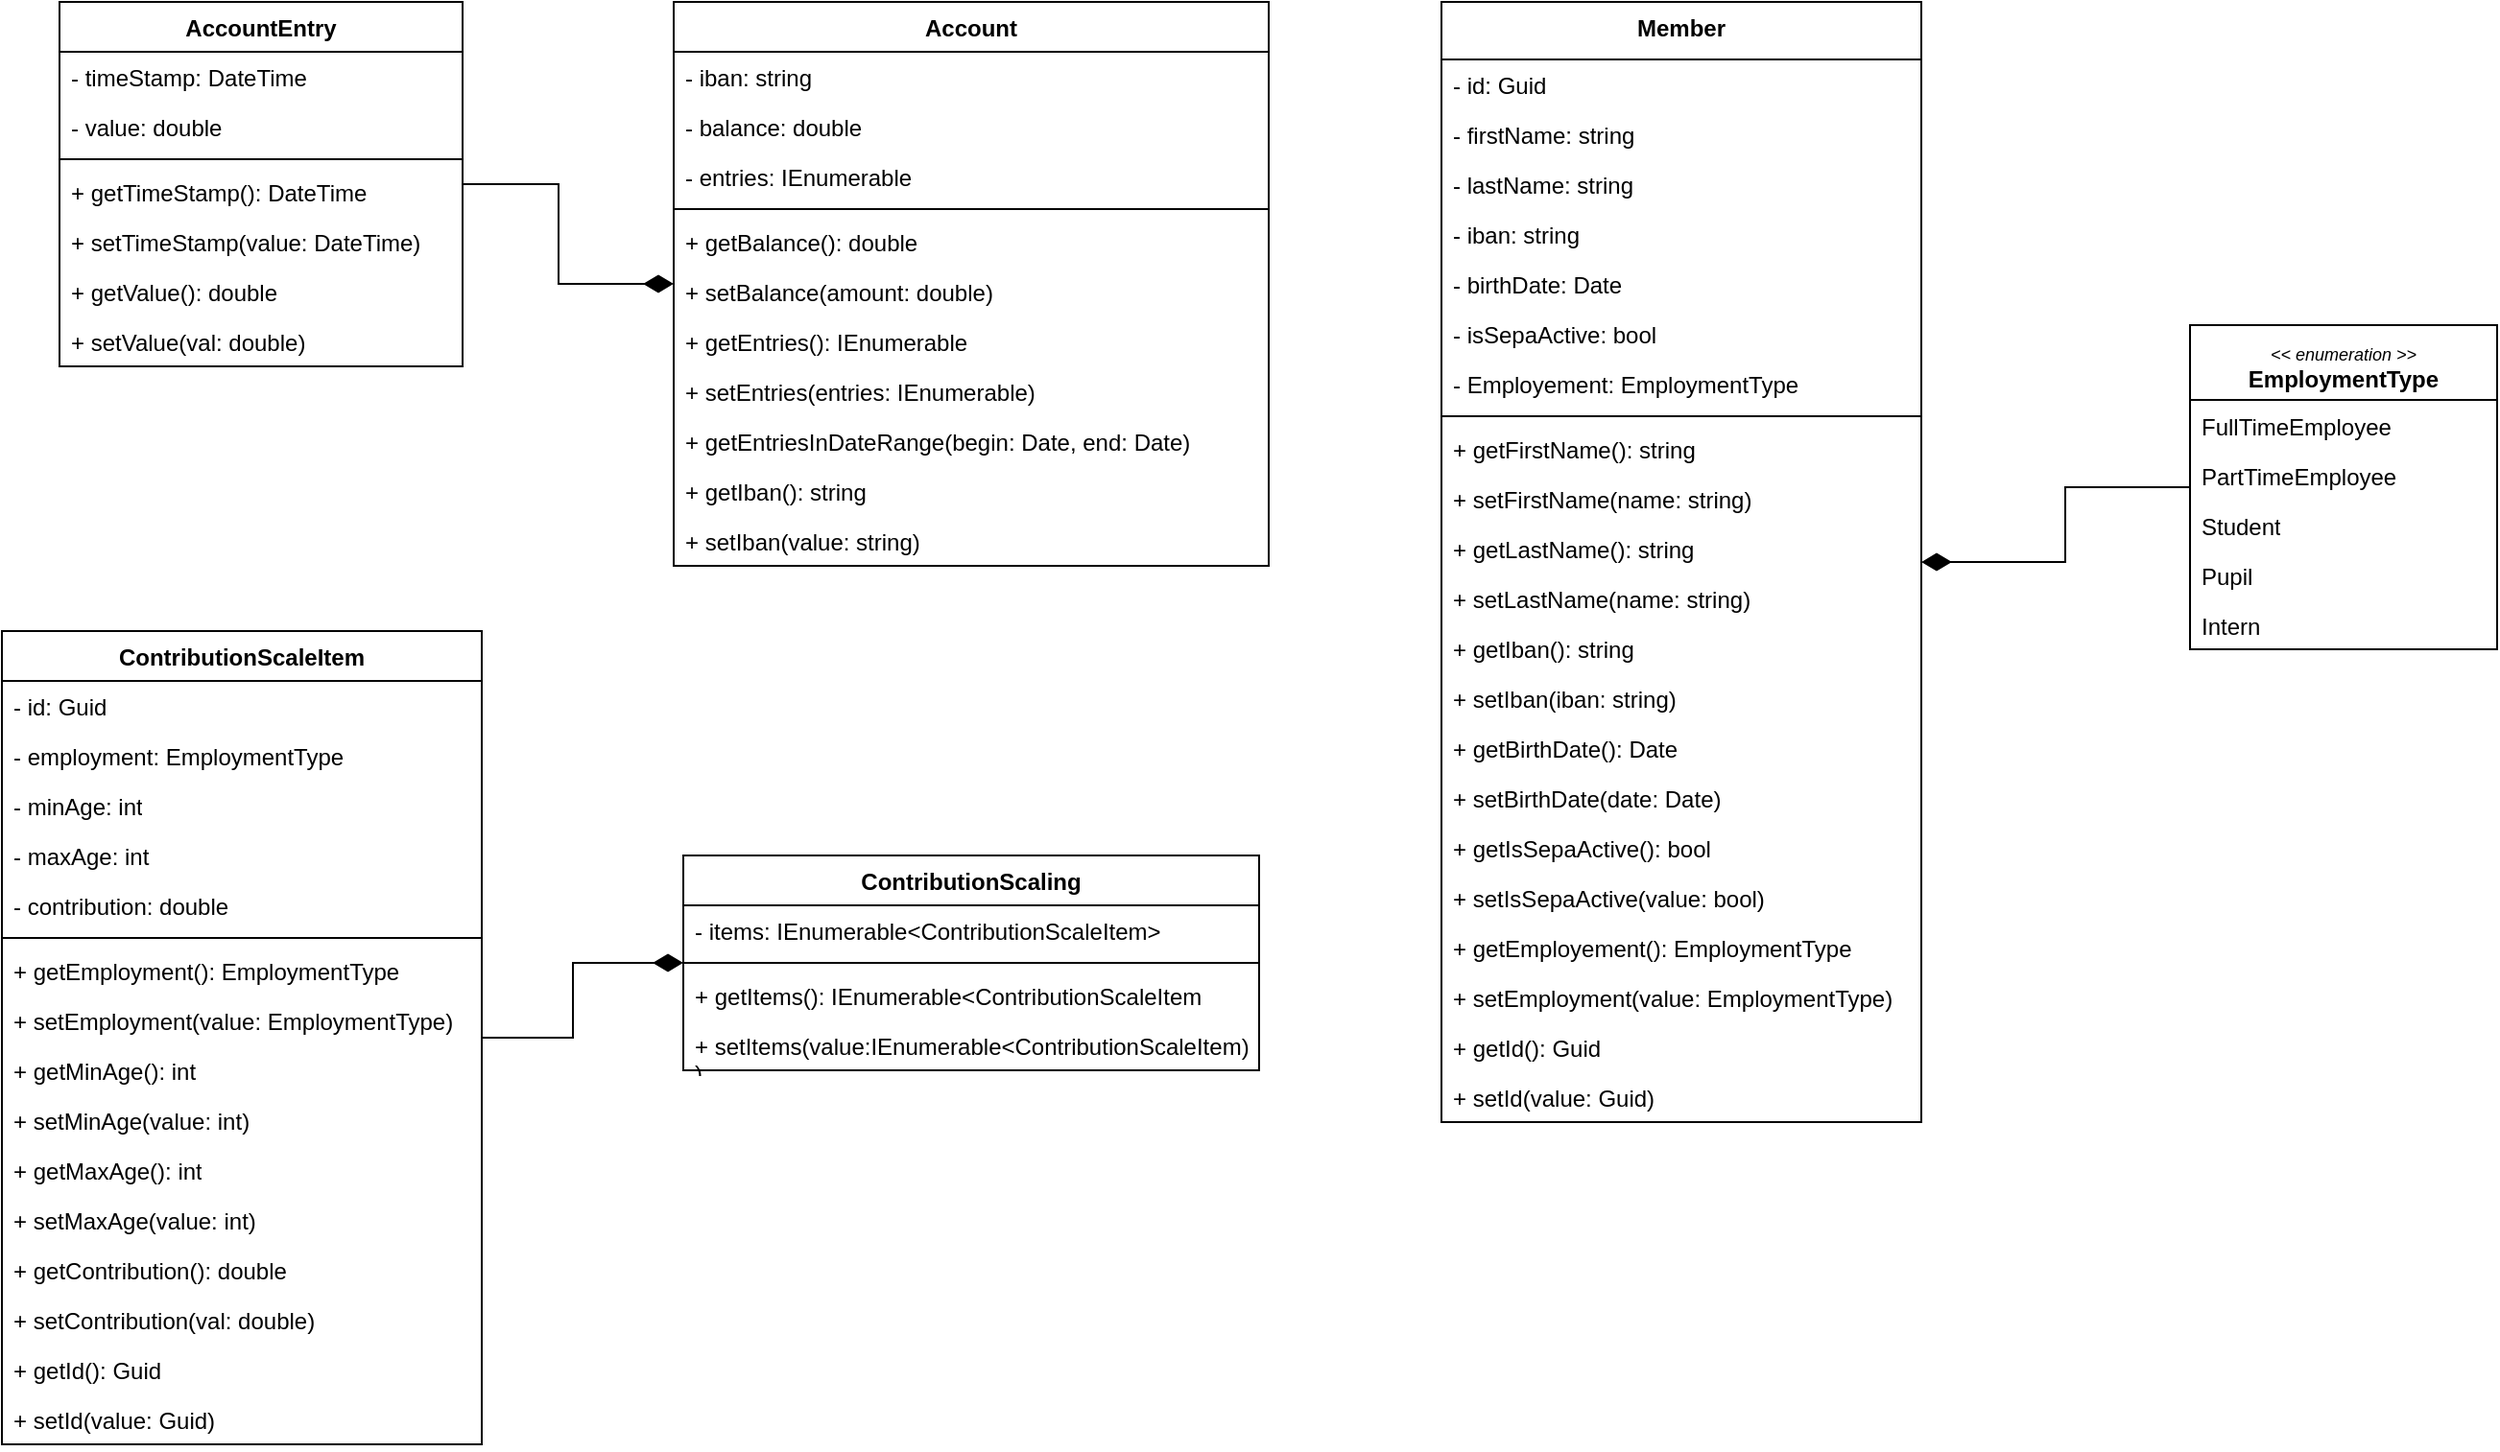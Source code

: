 <mxfile version="22.1.16" type="device">
  <diagram name="Page-1" id="3UGfqpSkEmoeIo3SocfT">
    <mxGraphModel dx="2261" dy="746" grid="1" gridSize="10" guides="1" tooltips="1" connect="1" arrows="1" fold="1" page="1" pageScale="1" pageWidth="827" pageHeight="1169" math="0" shadow="0">
      <root>
        <mxCell id="0" />
        <mxCell id="1" parent="0" />
        <mxCell id="c9hrzuOqn92rKUBjG_E1-17" value="Member" style="swimlane;fontStyle=1;align=center;verticalAlign=top;childLayout=stackLayout;horizontal=1;startSize=30;horizontalStack=0;resizeParent=1;resizeParentMax=0;resizeLast=0;collapsible=1;marginBottom=0;whiteSpace=wrap;html=1;" parent="1" vertex="1">
          <mxGeometry x="190" y="140" width="250" height="584" as="geometry">
            <mxRectangle x="334" y="240" width="70" height="30" as="alternateBounds" />
          </mxGeometry>
        </mxCell>
        <mxCell id="THmzbvR01mty7QHqaG7T-1" value="- id: Guid" style="text;strokeColor=none;fillColor=none;align=left;verticalAlign=top;spacingLeft=4;spacingRight=4;overflow=hidden;rotatable=0;points=[[0,0.5],[1,0.5]];portConstraint=eastwest;whiteSpace=wrap;html=1;" parent="c9hrzuOqn92rKUBjG_E1-17" vertex="1">
          <mxGeometry y="30" width="250" height="26" as="geometry" />
        </mxCell>
        <mxCell id="c9hrzuOqn92rKUBjG_E1-18" value="- firstName: string" style="text;strokeColor=none;fillColor=none;align=left;verticalAlign=top;spacingLeft=4;spacingRight=4;overflow=hidden;rotatable=0;points=[[0,0.5],[1,0.5]];portConstraint=eastwest;whiteSpace=wrap;html=1;" parent="c9hrzuOqn92rKUBjG_E1-17" vertex="1">
          <mxGeometry y="56" width="250" height="26" as="geometry" />
        </mxCell>
        <mxCell id="c9hrzuOqn92rKUBjG_E1-25" value="- lastName: string" style="text;strokeColor=none;fillColor=none;align=left;verticalAlign=top;spacingLeft=4;spacingRight=4;overflow=hidden;rotatable=0;points=[[0,0.5],[1,0.5]];portConstraint=eastwest;whiteSpace=wrap;html=1;" parent="c9hrzuOqn92rKUBjG_E1-17" vertex="1">
          <mxGeometry y="82" width="250" height="26" as="geometry" />
        </mxCell>
        <mxCell id="c9hrzuOqn92rKUBjG_E1-26" value="- iban: string" style="text;strokeColor=none;fillColor=none;align=left;verticalAlign=top;spacingLeft=4;spacingRight=4;overflow=hidden;rotatable=0;points=[[0,0.5],[1,0.5]];portConstraint=eastwest;whiteSpace=wrap;html=1;" parent="c9hrzuOqn92rKUBjG_E1-17" vertex="1">
          <mxGeometry y="108" width="250" height="26" as="geometry" />
        </mxCell>
        <mxCell id="c9hrzuOqn92rKUBjG_E1-29" value="- birthDate: Date" style="text;strokeColor=none;fillColor=none;align=left;verticalAlign=top;spacingLeft=4;spacingRight=4;overflow=hidden;rotatable=0;points=[[0,0.5],[1,0.5]];portConstraint=eastwest;whiteSpace=wrap;html=1;" parent="c9hrzuOqn92rKUBjG_E1-17" vertex="1">
          <mxGeometry y="134" width="250" height="26" as="geometry" />
        </mxCell>
        <mxCell id="VNLOEZIUipvBL4JHx6kv-1" value="- isSepaActive: bool" style="text;strokeColor=none;fillColor=none;align=left;verticalAlign=top;spacingLeft=4;spacingRight=4;overflow=hidden;rotatable=0;points=[[0,0.5],[1,0.5]];portConstraint=eastwest;whiteSpace=wrap;html=1;" parent="c9hrzuOqn92rKUBjG_E1-17" vertex="1">
          <mxGeometry y="160" width="250" height="26" as="geometry" />
        </mxCell>
        <mxCell id="JQuOyQ6E8V43TqgNk2PF-10" value="- Employement: EmploymentType" style="text;strokeColor=none;fillColor=none;align=left;verticalAlign=top;spacingLeft=4;spacingRight=4;overflow=hidden;rotatable=0;points=[[0,0.5],[1,0.5]];portConstraint=eastwest;whiteSpace=wrap;html=1;" parent="c9hrzuOqn92rKUBjG_E1-17" vertex="1">
          <mxGeometry y="186" width="250" height="26" as="geometry" />
        </mxCell>
        <mxCell id="c9hrzuOqn92rKUBjG_E1-19" value="" style="line;strokeWidth=1;fillColor=none;align=left;verticalAlign=middle;spacingTop=-1;spacingLeft=3;spacingRight=3;rotatable=0;labelPosition=right;points=[];portConstraint=eastwest;strokeColor=inherit;" parent="c9hrzuOqn92rKUBjG_E1-17" vertex="1">
          <mxGeometry y="212" width="250" height="8" as="geometry" />
        </mxCell>
        <mxCell id="c9hrzuOqn92rKUBjG_E1-20" value="+ getFirstName(): string" style="text;strokeColor=none;fillColor=none;align=left;verticalAlign=top;spacingLeft=4;spacingRight=4;overflow=hidden;rotatable=0;points=[[0,0.5],[1,0.5]];portConstraint=eastwest;whiteSpace=wrap;html=1;" parent="c9hrzuOqn92rKUBjG_E1-17" vertex="1">
          <mxGeometry y="220" width="250" height="26" as="geometry" />
        </mxCell>
        <mxCell id="c9hrzuOqn92rKUBjG_E1-66" value="+ setFirstName(name: string)" style="text;strokeColor=none;fillColor=none;align=left;verticalAlign=top;spacingLeft=4;spacingRight=4;overflow=hidden;rotatable=0;points=[[0,0.5],[1,0.5]];portConstraint=eastwest;whiteSpace=wrap;html=1;" parent="c9hrzuOqn92rKUBjG_E1-17" vertex="1">
          <mxGeometry y="246" width="250" height="26" as="geometry" />
        </mxCell>
        <mxCell id="c9hrzuOqn92rKUBjG_E1-67" value="+ getLastName(): string" style="text;strokeColor=none;fillColor=none;align=left;verticalAlign=top;spacingLeft=4;spacingRight=4;overflow=hidden;rotatable=0;points=[[0,0.5],[1,0.5]];portConstraint=eastwest;whiteSpace=wrap;html=1;" parent="c9hrzuOqn92rKUBjG_E1-17" vertex="1">
          <mxGeometry y="272" width="250" height="26" as="geometry" />
        </mxCell>
        <mxCell id="c9hrzuOqn92rKUBjG_E1-68" value="+ setLastName(name: string)" style="text;strokeColor=none;fillColor=none;align=left;verticalAlign=top;spacingLeft=4;spacingRight=4;overflow=hidden;rotatable=0;points=[[0,0.5],[1,0.5]];portConstraint=eastwest;whiteSpace=wrap;html=1;" parent="c9hrzuOqn92rKUBjG_E1-17" vertex="1">
          <mxGeometry y="298" width="250" height="26" as="geometry" />
        </mxCell>
        <mxCell id="c9hrzuOqn92rKUBjG_E1-69" value="+ getIban(): string" style="text;strokeColor=none;fillColor=none;align=left;verticalAlign=top;spacingLeft=4;spacingRight=4;overflow=hidden;rotatable=0;points=[[0,0.5],[1,0.5]];portConstraint=eastwest;whiteSpace=wrap;html=1;" parent="c9hrzuOqn92rKUBjG_E1-17" vertex="1">
          <mxGeometry y="324" width="250" height="26" as="geometry" />
        </mxCell>
        <mxCell id="c9hrzuOqn92rKUBjG_E1-70" value="+ setIban(iban: string)" style="text;strokeColor=none;fillColor=none;align=left;verticalAlign=top;spacingLeft=4;spacingRight=4;overflow=hidden;rotatable=0;points=[[0,0.5],[1,0.5]];portConstraint=eastwest;whiteSpace=wrap;html=1;" parent="c9hrzuOqn92rKUBjG_E1-17" vertex="1">
          <mxGeometry y="350" width="250" height="26" as="geometry" />
        </mxCell>
        <mxCell id="c9hrzuOqn92rKUBjG_E1-71" value="+ getBirthDate(): Date" style="text;strokeColor=none;fillColor=none;align=left;verticalAlign=top;spacingLeft=4;spacingRight=4;overflow=hidden;rotatable=0;points=[[0,0.5],[1,0.5]];portConstraint=eastwest;whiteSpace=wrap;html=1;" parent="c9hrzuOqn92rKUBjG_E1-17" vertex="1">
          <mxGeometry y="376" width="250" height="26" as="geometry" />
        </mxCell>
        <mxCell id="c9hrzuOqn92rKUBjG_E1-72" value="+ setBirthDate(date: Date)" style="text;strokeColor=none;fillColor=none;align=left;verticalAlign=top;spacingLeft=4;spacingRight=4;overflow=hidden;rotatable=0;points=[[0,0.5],[1,0.5]];portConstraint=eastwest;whiteSpace=wrap;html=1;" parent="c9hrzuOqn92rKUBjG_E1-17" vertex="1">
          <mxGeometry y="402" width="250" height="26" as="geometry" />
        </mxCell>
        <mxCell id="c9hrzuOqn92rKUBjG_E1-73" value="+ getIsSepaActive(): bool" style="text;strokeColor=none;fillColor=none;align=left;verticalAlign=top;spacingLeft=4;spacingRight=4;overflow=hidden;rotatable=0;points=[[0,0.5],[1,0.5]];portConstraint=eastwest;whiteSpace=wrap;html=1;" parent="c9hrzuOqn92rKUBjG_E1-17" vertex="1">
          <mxGeometry y="428" width="250" height="26" as="geometry" />
        </mxCell>
        <mxCell id="JQuOyQ6E8V43TqgNk2PF-1" value="+ setIsSepaActive(value: bool)" style="text;strokeColor=none;fillColor=none;align=left;verticalAlign=top;spacingLeft=4;spacingRight=4;overflow=hidden;rotatable=0;points=[[0,0.5],[1,0.5]];portConstraint=eastwest;whiteSpace=wrap;html=1;" parent="c9hrzuOqn92rKUBjG_E1-17" vertex="1">
          <mxGeometry y="454" width="250" height="26" as="geometry" />
        </mxCell>
        <mxCell id="JQuOyQ6E8V43TqgNk2PF-13" value="+ getEmployement(): EmploymentType" style="text;strokeColor=none;fillColor=none;align=left;verticalAlign=top;spacingLeft=4;spacingRight=4;overflow=hidden;rotatable=0;points=[[0,0.5],[1,0.5]];portConstraint=eastwest;whiteSpace=wrap;html=1;" parent="c9hrzuOqn92rKUBjG_E1-17" vertex="1">
          <mxGeometry y="480" width="250" height="26" as="geometry" />
        </mxCell>
        <mxCell id="JQuOyQ6E8V43TqgNk2PF-14" value="+ setEmployment(value: EmploymentType)" style="text;strokeColor=none;fillColor=none;align=left;verticalAlign=top;spacingLeft=4;spacingRight=4;overflow=hidden;rotatable=0;points=[[0,0.5],[1,0.5]];portConstraint=eastwest;whiteSpace=wrap;html=1;" parent="c9hrzuOqn92rKUBjG_E1-17" vertex="1">
          <mxGeometry y="506" width="250" height="26" as="geometry" />
        </mxCell>
        <mxCell id="THmzbvR01mty7QHqaG7T-3" value="+ getId(): Guid" style="text;strokeColor=none;fillColor=none;align=left;verticalAlign=top;spacingLeft=4;spacingRight=4;overflow=hidden;rotatable=0;points=[[0,0.5],[1,0.5]];portConstraint=eastwest;whiteSpace=wrap;html=1;" parent="c9hrzuOqn92rKUBjG_E1-17" vertex="1">
          <mxGeometry y="532" width="250" height="26" as="geometry" />
        </mxCell>
        <mxCell id="THmzbvR01mty7QHqaG7T-2" value="+ setId(value: Guid)" style="text;strokeColor=none;fillColor=none;align=left;verticalAlign=top;spacingLeft=4;spacingRight=4;overflow=hidden;rotatable=0;points=[[0,0.5],[1,0.5]];portConstraint=eastwest;whiteSpace=wrap;html=1;" parent="c9hrzuOqn92rKUBjG_E1-17" vertex="1">
          <mxGeometry y="558" width="250" height="26" as="geometry" />
        </mxCell>
        <mxCell id="c9hrzuOqn92rKUBjG_E1-79" value="Account" style="swimlane;fontStyle=1;align=center;verticalAlign=top;childLayout=stackLayout;horizontal=1;startSize=26;horizontalStack=0;resizeParent=1;resizeParentMax=0;resizeLast=0;collapsible=1;marginBottom=0;whiteSpace=wrap;html=1;" parent="1" vertex="1">
          <mxGeometry x="-210" y="140" width="310" height="294" as="geometry">
            <mxRectangle x="334" y="240" width="70" height="30" as="alternateBounds" />
          </mxGeometry>
        </mxCell>
        <mxCell id="4D_gzZ1hdatRKmwy4v0Z-1" value="- iban: string" style="text;strokeColor=none;fillColor=none;align=left;verticalAlign=top;spacingLeft=4;spacingRight=4;overflow=hidden;rotatable=0;points=[[0,0.5],[1,0.5]];portConstraint=eastwest;whiteSpace=wrap;html=1;" parent="c9hrzuOqn92rKUBjG_E1-79" vertex="1">
          <mxGeometry y="26" width="310" height="26" as="geometry" />
        </mxCell>
        <mxCell id="c9hrzuOqn92rKUBjG_E1-80" value="- balance: double" style="text;strokeColor=none;fillColor=none;align=left;verticalAlign=top;spacingLeft=4;spacingRight=4;overflow=hidden;rotatable=0;points=[[0,0.5],[1,0.5]];portConstraint=eastwest;whiteSpace=wrap;html=1;" parent="c9hrzuOqn92rKUBjG_E1-79" vertex="1">
          <mxGeometry y="52" width="310" height="26" as="geometry" />
        </mxCell>
        <mxCell id="JQuOyQ6E8V43TqgNk2PF-25" value="- entries: IEnumerable" style="text;strokeColor=none;fillColor=none;align=left;verticalAlign=top;spacingLeft=4;spacingRight=4;overflow=hidden;rotatable=0;points=[[0,0.5],[1,0.5]];portConstraint=eastwest;whiteSpace=wrap;html=1;" parent="c9hrzuOqn92rKUBjG_E1-79" vertex="1">
          <mxGeometry y="78" width="310" height="26" as="geometry" />
        </mxCell>
        <mxCell id="c9hrzuOqn92rKUBjG_E1-81" value="" style="line;strokeWidth=1;fillColor=none;align=left;verticalAlign=middle;spacingTop=-1;spacingLeft=3;spacingRight=3;rotatable=0;labelPosition=right;points=[];portConstraint=eastwest;strokeColor=inherit;" parent="c9hrzuOqn92rKUBjG_E1-79" vertex="1">
          <mxGeometry y="104" width="310" height="8" as="geometry" />
        </mxCell>
        <mxCell id="c9hrzuOqn92rKUBjG_E1-82" value="+ getBalance(): double" style="text;strokeColor=none;fillColor=none;align=left;verticalAlign=top;spacingLeft=4;spacingRight=4;overflow=hidden;rotatable=0;points=[[0,0.5],[1,0.5]];portConstraint=eastwest;whiteSpace=wrap;html=1;" parent="c9hrzuOqn92rKUBjG_E1-79" vertex="1">
          <mxGeometry y="112" width="310" height="26" as="geometry" />
        </mxCell>
        <mxCell id="c9hrzuOqn92rKUBjG_E1-83" value="+ setBalance(amount: double)" style="text;strokeColor=none;fillColor=none;align=left;verticalAlign=top;spacingLeft=4;spacingRight=4;overflow=hidden;rotatable=0;points=[[0,0.5],[1,0.5]];portConstraint=eastwest;whiteSpace=wrap;html=1;" parent="c9hrzuOqn92rKUBjG_E1-79" vertex="1">
          <mxGeometry y="138" width="310" height="26" as="geometry" />
        </mxCell>
        <mxCell id="JQuOyQ6E8V43TqgNk2PF-26" value="+ getEntries(): IEnumerable" style="text;strokeColor=none;fillColor=none;align=left;verticalAlign=top;spacingLeft=4;spacingRight=4;overflow=hidden;rotatable=0;points=[[0,0.5],[1,0.5]];portConstraint=eastwest;whiteSpace=wrap;html=1;" parent="c9hrzuOqn92rKUBjG_E1-79" vertex="1">
          <mxGeometry y="164" width="310" height="26" as="geometry" />
        </mxCell>
        <mxCell id="JQuOyQ6E8V43TqgNk2PF-27" value="+ setEntries(entries: IEnumerable)" style="text;strokeColor=none;fillColor=none;align=left;verticalAlign=top;spacingLeft=4;spacingRight=4;overflow=hidden;rotatable=0;points=[[0,0.5],[1,0.5]];portConstraint=eastwest;whiteSpace=wrap;html=1;" parent="c9hrzuOqn92rKUBjG_E1-79" vertex="1">
          <mxGeometry y="190" width="310" height="26" as="geometry" />
        </mxCell>
        <mxCell id="c9hrzuOqn92rKUBjG_E1-84" value="+ getEntriesInDateRange(begin: Date, end: Date)" style="text;strokeColor=none;fillColor=none;align=left;verticalAlign=top;spacingLeft=4;spacingRight=4;overflow=hidden;rotatable=0;points=[[0,0.5],[1,0.5]];portConstraint=eastwest;whiteSpace=wrap;html=1;" parent="c9hrzuOqn92rKUBjG_E1-79" vertex="1">
          <mxGeometry y="216" width="310" height="26" as="geometry" />
        </mxCell>
        <mxCell id="4D_gzZ1hdatRKmwy4v0Z-2" value="+ getIban(): string" style="text;strokeColor=none;fillColor=none;align=left;verticalAlign=top;spacingLeft=4;spacingRight=4;overflow=hidden;rotatable=0;points=[[0,0.5],[1,0.5]];portConstraint=eastwest;whiteSpace=wrap;html=1;" parent="c9hrzuOqn92rKUBjG_E1-79" vertex="1">
          <mxGeometry y="242" width="310" height="26" as="geometry" />
        </mxCell>
        <mxCell id="4D_gzZ1hdatRKmwy4v0Z-3" value="+ setIban(value: string)" style="text;strokeColor=none;fillColor=none;align=left;verticalAlign=top;spacingLeft=4;spacingRight=4;overflow=hidden;rotatable=0;points=[[0,0.5],[1,0.5]];portConstraint=eastwest;whiteSpace=wrap;html=1;" parent="c9hrzuOqn92rKUBjG_E1-79" vertex="1">
          <mxGeometry y="268" width="310" height="26" as="geometry" />
        </mxCell>
        <mxCell id="JQuOyQ6E8V43TqgNk2PF-2" value="&lt;i style=&quot;border-color: var(--border-color); font-size: 9px; font-weight: 400;&quot;&gt;&amp;lt;&amp;lt; enumeration &amp;gt;&amp;gt;&lt;/i&gt;&lt;br&gt;EmploymentType" style="swimlane;fontStyle=1;align=center;verticalAlign=top;childLayout=stackLayout;horizontal=1;startSize=39;horizontalStack=0;resizeParent=1;resizeParentMax=0;resizeLast=0;collapsible=1;marginBottom=0;whiteSpace=wrap;html=1;" parent="1" vertex="1">
          <mxGeometry x="580" y="308.5" width="160" height="169" as="geometry">
            <mxRectangle x="334" y="240" width="70" height="30" as="alternateBounds" />
          </mxGeometry>
        </mxCell>
        <mxCell id="JQuOyQ6E8V43TqgNk2PF-6" value="FullTimeEmployee" style="text;strokeColor=none;fillColor=none;align=left;verticalAlign=top;spacingLeft=4;spacingRight=4;overflow=hidden;rotatable=0;points=[[0,0.5],[1,0.5]];portConstraint=eastwest;whiteSpace=wrap;html=1;" parent="JQuOyQ6E8V43TqgNk2PF-2" vertex="1">
          <mxGeometry y="39" width="160" height="26" as="geometry" />
        </mxCell>
        <mxCell id="JQuOyQ6E8V43TqgNk2PF-7" value="PartTimeEmployee" style="text;strokeColor=none;fillColor=none;align=left;verticalAlign=top;spacingLeft=4;spacingRight=4;overflow=hidden;rotatable=0;points=[[0,0.5],[1,0.5]];portConstraint=eastwest;whiteSpace=wrap;html=1;" parent="JQuOyQ6E8V43TqgNk2PF-2" vertex="1">
          <mxGeometry y="65" width="160" height="26" as="geometry" />
        </mxCell>
        <mxCell id="JQuOyQ6E8V43TqgNk2PF-3" value="Student" style="text;strokeColor=none;fillColor=none;align=left;verticalAlign=top;spacingLeft=4;spacingRight=4;overflow=hidden;rotatable=0;points=[[0,0.5],[1,0.5]];portConstraint=eastwest;whiteSpace=wrap;html=1;" parent="JQuOyQ6E8V43TqgNk2PF-2" vertex="1">
          <mxGeometry y="91" width="160" height="26" as="geometry" />
        </mxCell>
        <mxCell id="JQuOyQ6E8V43TqgNk2PF-8" value="Pupil" style="text;strokeColor=none;fillColor=none;align=left;verticalAlign=top;spacingLeft=4;spacingRight=4;overflow=hidden;rotatable=0;points=[[0,0.5],[1,0.5]];portConstraint=eastwest;whiteSpace=wrap;html=1;" parent="JQuOyQ6E8V43TqgNk2PF-2" vertex="1">
          <mxGeometry y="117" width="160" height="26" as="geometry" />
        </mxCell>
        <mxCell id="JQuOyQ6E8V43TqgNk2PF-9" value="Intern" style="text;strokeColor=none;fillColor=none;align=left;verticalAlign=top;spacingLeft=4;spacingRight=4;overflow=hidden;rotatable=0;points=[[0,0.5],[1,0.5]];portConstraint=eastwest;whiteSpace=wrap;html=1;" parent="JQuOyQ6E8V43TqgNk2PF-2" vertex="1">
          <mxGeometry y="143" width="160" height="26" as="geometry" />
        </mxCell>
        <mxCell id="JQuOyQ6E8V43TqgNk2PF-12" value="" style="edgeStyle=orthogonalEdgeStyle;rounded=0;orthogonalLoop=1;jettySize=auto;html=1;startArrow=diamondThin;startFill=1;endArrow=none;endFill=0;strokeWidth=1;startSize=13;sourcePerimeterSpacing=0;" parent="1" source="c9hrzuOqn92rKUBjG_E1-17" target="JQuOyQ6E8V43TqgNk2PF-2" edge="1">
          <mxGeometry relative="1" as="geometry">
            <mxPoint x="530" y="350" as="sourcePoint" />
            <mxPoint x="646" y="171" as="targetPoint" />
          </mxGeometry>
        </mxCell>
        <mxCell id="JQuOyQ6E8V43TqgNk2PF-28" style="rounded=0;orthogonalLoop=1;jettySize=auto;html=1;endArrow=diamondThin;endFill=1;startSize=6;endSize=13;edgeStyle=orthogonalEdgeStyle;" parent="1" source="JQuOyQ6E8V43TqgNk2PF-16" target="c9hrzuOqn92rKUBjG_E1-79" edge="1">
          <mxGeometry relative="1" as="geometry">
            <mxPoint x="-230" y="130" as="targetPoint" />
          </mxGeometry>
        </mxCell>
        <mxCell id="JQuOyQ6E8V43TqgNk2PF-16" value="AccountEntry" style="swimlane;fontStyle=1;align=center;verticalAlign=top;childLayout=stackLayout;horizontal=1;startSize=26;horizontalStack=0;resizeParent=1;resizeParentMax=0;resizeLast=0;collapsible=1;marginBottom=0;whiteSpace=wrap;html=1;" parent="1" vertex="1">
          <mxGeometry x="-530" y="140" width="210" height="190" as="geometry">
            <mxRectangle x="334" y="240" width="70" height="30" as="alternateBounds" />
          </mxGeometry>
        </mxCell>
        <mxCell id="JQuOyQ6E8V43TqgNk2PF-17" value="- timeStamp: DateTime" style="text;strokeColor=none;fillColor=none;align=left;verticalAlign=top;spacingLeft=4;spacingRight=4;overflow=hidden;rotatable=0;points=[[0,0.5],[1,0.5]];portConstraint=eastwest;whiteSpace=wrap;html=1;" parent="JQuOyQ6E8V43TqgNk2PF-16" vertex="1">
          <mxGeometry y="26" width="210" height="26" as="geometry" />
        </mxCell>
        <mxCell id="JQuOyQ6E8V43TqgNk2PF-22" value="- value: double" style="text;strokeColor=none;fillColor=none;align=left;verticalAlign=top;spacingLeft=4;spacingRight=4;overflow=hidden;rotatable=0;points=[[0,0.5],[1,0.5]];portConstraint=eastwest;whiteSpace=wrap;html=1;" parent="JQuOyQ6E8V43TqgNk2PF-16" vertex="1">
          <mxGeometry y="52" width="210" height="26" as="geometry" />
        </mxCell>
        <mxCell id="JQuOyQ6E8V43TqgNk2PF-18" value="" style="line;strokeWidth=1;fillColor=none;align=left;verticalAlign=middle;spacingTop=-1;spacingLeft=3;spacingRight=3;rotatable=0;labelPosition=right;points=[];portConstraint=eastwest;strokeColor=inherit;" parent="JQuOyQ6E8V43TqgNk2PF-16" vertex="1">
          <mxGeometry y="78" width="210" height="8" as="geometry" />
        </mxCell>
        <mxCell id="JQuOyQ6E8V43TqgNk2PF-19" value="+ getTimeStamp(): DateTime" style="text;strokeColor=none;fillColor=none;align=left;verticalAlign=top;spacingLeft=4;spacingRight=4;overflow=hidden;rotatable=0;points=[[0,0.5],[1,0.5]];portConstraint=eastwest;whiteSpace=wrap;html=1;" parent="JQuOyQ6E8V43TqgNk2PF-16" vertex="1">
          <mxGeometry y="86" width="210" height="26" as="geometry" />
        </mxCell>
        <mxCell id="JQuOyQ6E8V43TqgNk2PF-20" value="+ setTimeStamp(value: DateTime)" style="text;strokeColor=none;fillColor=none;align=left;verticalAlign=top;spacingLeft=4;spacingRight=4;overflow=hidden;rotatable=0;points=[[0,0.5],[1,0.5]];portConstraint=eastwest;whiteSpace=wrap;html=1;" parent="JQuOyQ6E8V43TqgNk2PF-16" vertex="1">
          <mxGeometry y="112" width="210" height="26" as="geometry" />
        </mxCell>
        <mxCell id="JQuOyQ6E8V43TqgNk2PF-23" value="+ getValue(): double" style="text;strokeColor=none;fillColor=none;align=left;verticalAlign=top;spacingLeft=4;spacingRight=4;overflow=hidden;rotatable=0;points=[[0,0.5],[1,0.5]];portConstraint=eastwest;whiteSpace=wrap;html=1;" parent="JQuOyQ6E8V43TqgNk2PF-16" vertex="1">
          <mxGeometry y="138" width="210" height="26" as="geometry" />
        </mxCell>
        <mxCell id="JQuOyQ6E8V43TqgNk2PF-24" value="+ setValue(val: double)" style="text;strokeColor=none;fillColor=none;align=left;verticalAlign=top;spacingLeft=4;spacingRight=4;overflow=hidden;rotatable=0;points=[[0,0.5],[1,0.5]];portConstraint=eastwest;whiteSpace=wrap;html=1;" parent="JQuOyQ6E8V43TqgNk2PF-16" vertex="1">
          <mxGeometry y="164" width="210" height="26" as="geometry" />
        </mxCell>
        <mxCell id="1lLJXOfL9tOg2-2iBOra-22" style="edgeStyle=orthogonalEdgeStyle;rounded=0;orthogonalLoop=1;jettySize=auto;html=1;endArrow=diamondThin;endFill=1;startSize=6;endSize=13;" parent="1" source="1lLJXOfL9tOg2-2iBOra-1" target="1lLJXOfL9tOg2-2iBOra-17" edge="1">
          <mxGeometry relative="1" as="geometry" />
        </mxCell>
        <mxCell id="1lLJXOfL9tOg2-2iBOra-1" value="ContributionScaleItem" style="swimlane;fontStyle=1;align=center;verticalAlign=top;childLayout=stackLayout;horizontal=1;startSize=26;horizontalStack=0;resizeParent=1;resizeParentMax=0;resizeLast=0;collapsible=1;marginBottom=0;whiteSpace=wrap;html=1;" parent="1" vertex="1">
          <mxGeometry x="-560" y="468" width="250" height="424" as="geometry">
            <mxRectangle x="334" y="240" width="70" height="30" as="alternateBounds" />
          </mxGeometry>
        </mxCell>
        <mxCell id="1lLJXOfL9tOg2-2iBOra-23" value="- id: Guid" style="text;strokeColor=none;fillColor=none;align=left;verticalAlign=top;spacingLeft=4;spacingRight=4;overflow=hidden;rotatable=0;points=[[0,0.5],[1,0.5]];portConstraint=eastwest;whiteSpace=wrap;html=1;" parent="1lLJXOfL9tOg2-2iBOra-1" vertex="1">
          <mxGeometry y="26" width="250" height="26" as="geometry" />
        </mxCell>
        <mxCell id="1lLJXOfL9tOg2-2iBOra-2" value="- employment: EmploymentType" style="text;strokeColor=none;fillColor=none;align=left;verticalAlign=top;spacingLeft=4;spacingRight=4;overflow=hidden;rotatable=0;points=[[0,0.5],[1,0.5]];portConstraint=eastwest;whiteSpace=wrap;html=1;" parent="1lLJXOfL9tOg2-2iBOra-1" vertex="1">
          <mxGeometry y="52" width="250" height="26" as="geometry" />
        </mxCell>
        <mxCell id="1lLJXOfL9tOg2-2iBOra-5" value="- minAge: int" style="text;strokeColor=none;fillColor=none;align=left;verticalAlign=top;spacingLeft=4;spacingRight=4;overflow=hidden;rotatable=0;points=[[0,0.5],[1,0.5]];portConstraint=eastwest;whiteSpace=wrap;html=1;" parent="1lLJXOfL9tOg2-2iBOra-1" vertex="1">
          <mxGeometry y="78" width="250" height="26" as="geometry" />
        </mxCell>
        <mxCell id="1lLJXOfL9tOg2-2iBOra-6" value="- maxAge: int" style="text;strokeColor=none;fillColor=none;align=left;verticalAlign=top;spacingLeft=4;spacingRight=4;overflow=hidden;rotatable=0;points=[[0,0.5],[1,0.5]];portConstraint=eastwest;whiteSpace=wrap;html=1;" parent="1lLJXOfL9tOg2-2iBOra-1" vertex="1">
          <mxGeometry y="104" width="250" height="26" as="geometry" />
        </mxCell>
        <mxCell id="1lLJXOfL9tOg2-2iBOra-14" value="- contribution: double" style="text;strokeColor=none;fillColor=none;align=left;verticalAlign=top;spacingLeft=4;spacingRight=4;overflow=hidden;rotatable=0;points=[[0,0.5],[1,0.5]];portConstraint=eastwest;whiteSpace=wrap;html=1;" parent="1lLJXOfL9tOg2-2iBOra-1" vertex="1">
          <mxGeometry y="130" width="250" height="26" as="geometry" />
        </mxCell>
        <mxCell id="1lLJXOfL9tOg2-2iBOra-3" value="" style="line;strokeWidth=1;fillColor=none;align=left;verticalAlign=middle;spacingTop=-1;spacingLeft=3;spacingRight=3;rotatable=0;labelPosition=right;points=[];portConstraint=eastwest;strokeColor=inherit;" parent="1lLJXOfL9tOg2-2iBOra-1" vertex="1">
          <mxGeometry y="156" width="250" height="8" as="geometry" />
        </mxCell>
        <mxCell id="1lLJXOfL9tOg2-2iBOra-4" value="+ getEmployment(): EmploymentType" style="text;strokeColor=none;fillColor=none;align=left;verticalAlign=top;spacingLeft=4;spacingRight=4;overflow=hidden;rotatable=0;points=[[0,0.5],[1,0.5]];portConstraint=eastwest;whiteSpace=wrap;html=1;" parent="1lLJXOfL9tOg2-2iBOra-1" vertex="1">
          <mxGeometry y="164" width="250" height="26" as="geometry" />
        </mxCell>
        <mxCell id="1lLJXOfL9tOg2-2iBOra-7" value="+ setEmployment(value: EmploymentType)" style="text;strokeColor=none;fillColor=none;align=left;verticalAlign=top;spacingLeft=4;spacingRight=4;overflow=hidden;rotatable=0;points=[[0,0.5],[1,0.5]];portConstraint=eastwest;whiteSpace=wrap;html=1;" parent="1lLJXOfL9tOg2-2iBOra-1" vertex="1">
          <mxGeometry y="190" width="250" height="26" as="geometry" />
        </mxCell>
        <mxCell id="1lLJXOfL9tOg2-2iBOra-8" value="+ getMinAge(): int" style="text;strokeColor=none;fillColor=none;align=left;verticalAlign=top;spacingLeft=4;spacingRight=4;overflow=hidden;rotatable=0;points=[[0,0.5],[1,0.5]];portConstraint=eastwest;whiteSpace=wrap;html=1;" parent="1lLJXOfL9tOg2-2iBOra-1" vertex="1">
          <mxGeometry y="216" width="250" height="26" as="geometry" />
        </mxCell>
        <mxCell id="1lLJXOfL9tOg2-2iBOra-9" value="+ setMinAge(value: int)" style="text;strokeColor=none;fillColor=none;align=left;verticalAlign=top;spacingLeft=4;spacingRight=4;overflow=hidden;rotatable=0;points=[[0,0.5],[1,0.5]];portConstraint=eastwest;whiteSpace=wrap;html=1;" parent="1lLJXOfL9tOg2-2iBOra-1" vertex="1">
          <mxGeometry y="242" width="250" height="26" as="geometry" />
        </mxCell>
        <mxCell id="1lLJXOfL9tOg2-2iBOra-12" value="+ getMaxAge(): int" style="text;strokeColor=none;fillColor=none;align=left;verticalAlign=top;spacingLeft=4;spacingRight=4;overflow=hidden;rotatable=0;points=[[0,0.5],[1,0.5]];portConstraint=eastwest;whiteSpace=wrap;html=1;" parent="1lLJXOfL9tOg2-2iBOra-1" vertex="1">
          <mxGeometry y="268" width="250" height="26" as="geometry" />
        </mxCell>
        <mxCell id="1lLJXOfL9tOg2-2iBOra-13" value="+ setMaxAge(value: int)" style="text;strokeColor=none;fillColor=none;align=left;verticalAlign=top;spacingLeft=4;spacingRight=4;overflow=hidden;rotatable=0;points=[[0,0.5],[1,0.5]];portConstraint=eastwest;whiteSpace=wrap;html=1;" parent="1lLJXOfL9tOg2-2iBOra-1" vertex="1">
          <mxGeometry y="294" width="250" height="26" as="geometry" />
        </mxCell>
        <mxCell id="1lLJXOfL9tOg2-2iBOra-15" value="+ getContribution(): double" style="text;strokeColor=none;fillColor=none;align=left;verticalAlign=top;spacingLeft=4;spacingRight=4;overflow=hidden;rotatable=0;points=[[0,0.5],[1,0.5]];portConstraint=eastwest;whiteSpace=wrap;html=1;" parent="1lLJXOfL9tOg2-2iBOra-1" vertex="1">
          <mxGeometry y="320" width="250" height="26" as="geometry" />
        </mxCell>
        <mxCell id="1lLJXOfL9tOg2-2iBOra-16" value="+ setContribution(val: double)" style="text;strokeColor=none;fillColor=none;align=left;verticalAlign=top;spacingLeft=4;spacingRight=4;overflow=hidden;rotatable=0;points=[[0,0.5],[1,0.5]];portConstraint=eastwest;whiteSpace=wrap;html=1;" parent="1lLJXOfL9tOg2-2iBOra-1" vertex="1">
          <mxGeometry y="346" width="250" height="26" as="geometry" />
        </mxCell>
        <mxCell id="1lLJXOfL9tOg2-2iBOra-24" value="+ getId(): Guid" style="text;strokeColor=none;fillColor=none;align=left;verticalAlign=top;spacingLeft=4;spacingRight=4;overflow=hidden;rotatable=0;points=[[0,0.5],[1,0.5]];portConstraint=eastwest;whiteSpace=wrap;html=1;" parent="1lLJXOfL9tOg2-2iBOra-1" vertex="1">
          <mxGeometry y="372" width="250" height="26" as="geometry" />
        </mxCell>
        <mxCell id="1lLJXOfL9tOg2-2iBOra-25" value="+ setId(value: Guid)" style="text;strokeColor=none;fillColor=none;align=left;verticalAlign=top;spacingLeft=4;spacingRight=4;overflow=hidden;rotatable=0;points=[[0,0.5],[1,0.5]];portConstraint=eastwest;whiteSpace=wrap;html=1;" parent="1lLJXOfL9tOg2-2iBOra-1" vertex="1">
          <mxGeometry y="398" width="250" height="26" as="geometry" />
        </mxCell>
        <mxCell id="1lLJXOfL9tOg2-2iBOra-17" value="ContributionScaling" style="swimlane;fontStyle=1;align=center;verticalAlign=top;childLayout=stackLayout;horizontal=1;startSize=26;horizontalStack=0;resizeParent=1;resizeParentMax=0;resizeLast=0;collapsible=1;marginBottom=0;whiteSpace=wrap;html=1;" parent="1" vertex="1">
          <mxGeometry x="-205" y="585" width="300" height="112" as="geometry">
            <mxRectangle x="334" y="240" width="70" height="30" as="alternateBounds" />
          </mxGeometry>
        </mxCell>
        <mxCell id="1lLJXOfL9tOg2-2iBOra-18" value="- items: IEnumerable&amp;lt;ContributionScaleItem&amp;gt;" style="text;strokeColor=none;fillColor=none;align=left;verticalAlign=top;spacingLeft=4;spacingRight=4;overflow=hidden;rotatable=0;points=[[0,0.5],[1,0.5]];portConstraint=eastwest;whiteSpace=wrap;html=1;" parent="1lLJXOfL9tOg2-2iBOra-17" vertex="1">
          <mxGeometry y="26" width="300" height="26" as="geometry" />
        </mxCell>
        <mxCell id="1lLJXOfL9tOg2-2iBOra-19" value="" style="line;strokeWidth=1;fillColor=none;align=left;verticalAlign=middle;spacingTop=-1;spacingLeft=3;spacingRight=3;rotatable=0;labelPosition=right;points=[];portConstraint=eastwest;strokeColor=inherit;" parent="1lLJXOfL9tOg2-2iBOra-17" vertex="1">
          <mxGeometry y="52" width="300" height="8" as="geometry" />
        </mxCell>
        <mxCell id="1lLJXOfL9tOg2-2iBOra-20" value="+ getItems(): IEnumerable&amp;lt;ContributionScaleItem" style="text;strokeColor=none;fillColor=none;align=left;verticalAlign=top;spacingLeft=4;spacingRight=4;overflow=hidden;rotatable=0;points=[[0,0.5],[1,0.5]];portConstraint=eastwest;whiteSpace=wrap;html=1;" parent="1lLJXOfL9tOg2-2iBOra-17" vertex="1">
          <mxGeometry y="60" width="300" height="26" as="geometry" />
        </mxCell>
        <mxCell id="1lLJXOfL9tOg2-2iBOra-21" value="+ setItems(value:IEnumerable&amp;lt;ContributionScaleItem)&lt;br&gt;)" style="text;strokeColor=none;fillColor=none;align=left;verticalAlign=top;spacingLeft=4;spacingRight=4;overflow=hidden;rotatable=0;points=[[0,0.5],[1,0.5]];portConstraint=eastwest;whiteSpace=wrap;html=1;" parent="1lLJXOfL9tOg2-2iBOra-17" vertex="1">
          <mxGeometry y="86" width="300" height="26" as="geometry" />
        </mxCell>
      </root>
    </mxGraphModel>
  </diagram>
</mxfile>
